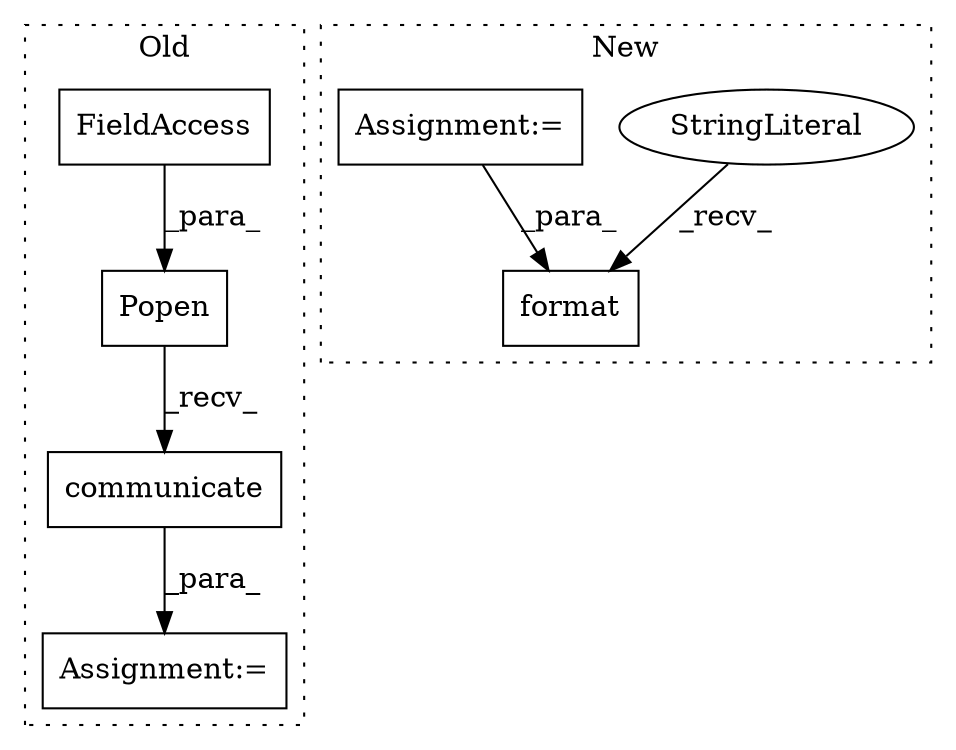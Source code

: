digraph G {
subgraph cluster0 {
1 [label="communicate" a="32" s="204" l="13" shape="box"];
4 [label="Assignment:=" a="7" s="310" l="1" shape="box"];
5 [label="Popen" a="32" s="144,202" l="6,1" shape="box"];
6 [label="FieldAccess" a="22" s="182" l="15" shape="box"];
label = "Old";
style="dotted";
}
subgraph cluster1 {
2 [label="format" a="32" s="438,446" l="7,1" shape="box"];
3 [label="StringLiteral" a="45" s="421" l="16" shape="ellipse"];
7 [label="Assignment:=" a="7" s="520" l="32" shape="box"];
label = "New";
style="dotted";
}
1 -> 4 [label="_para_"];
3 -> 2 [label="_recv_"];
5 -> 1 [label="_recv_"];
6 -> 5 [label="_para_"];
7 -> 2 [label="_para_"];
}